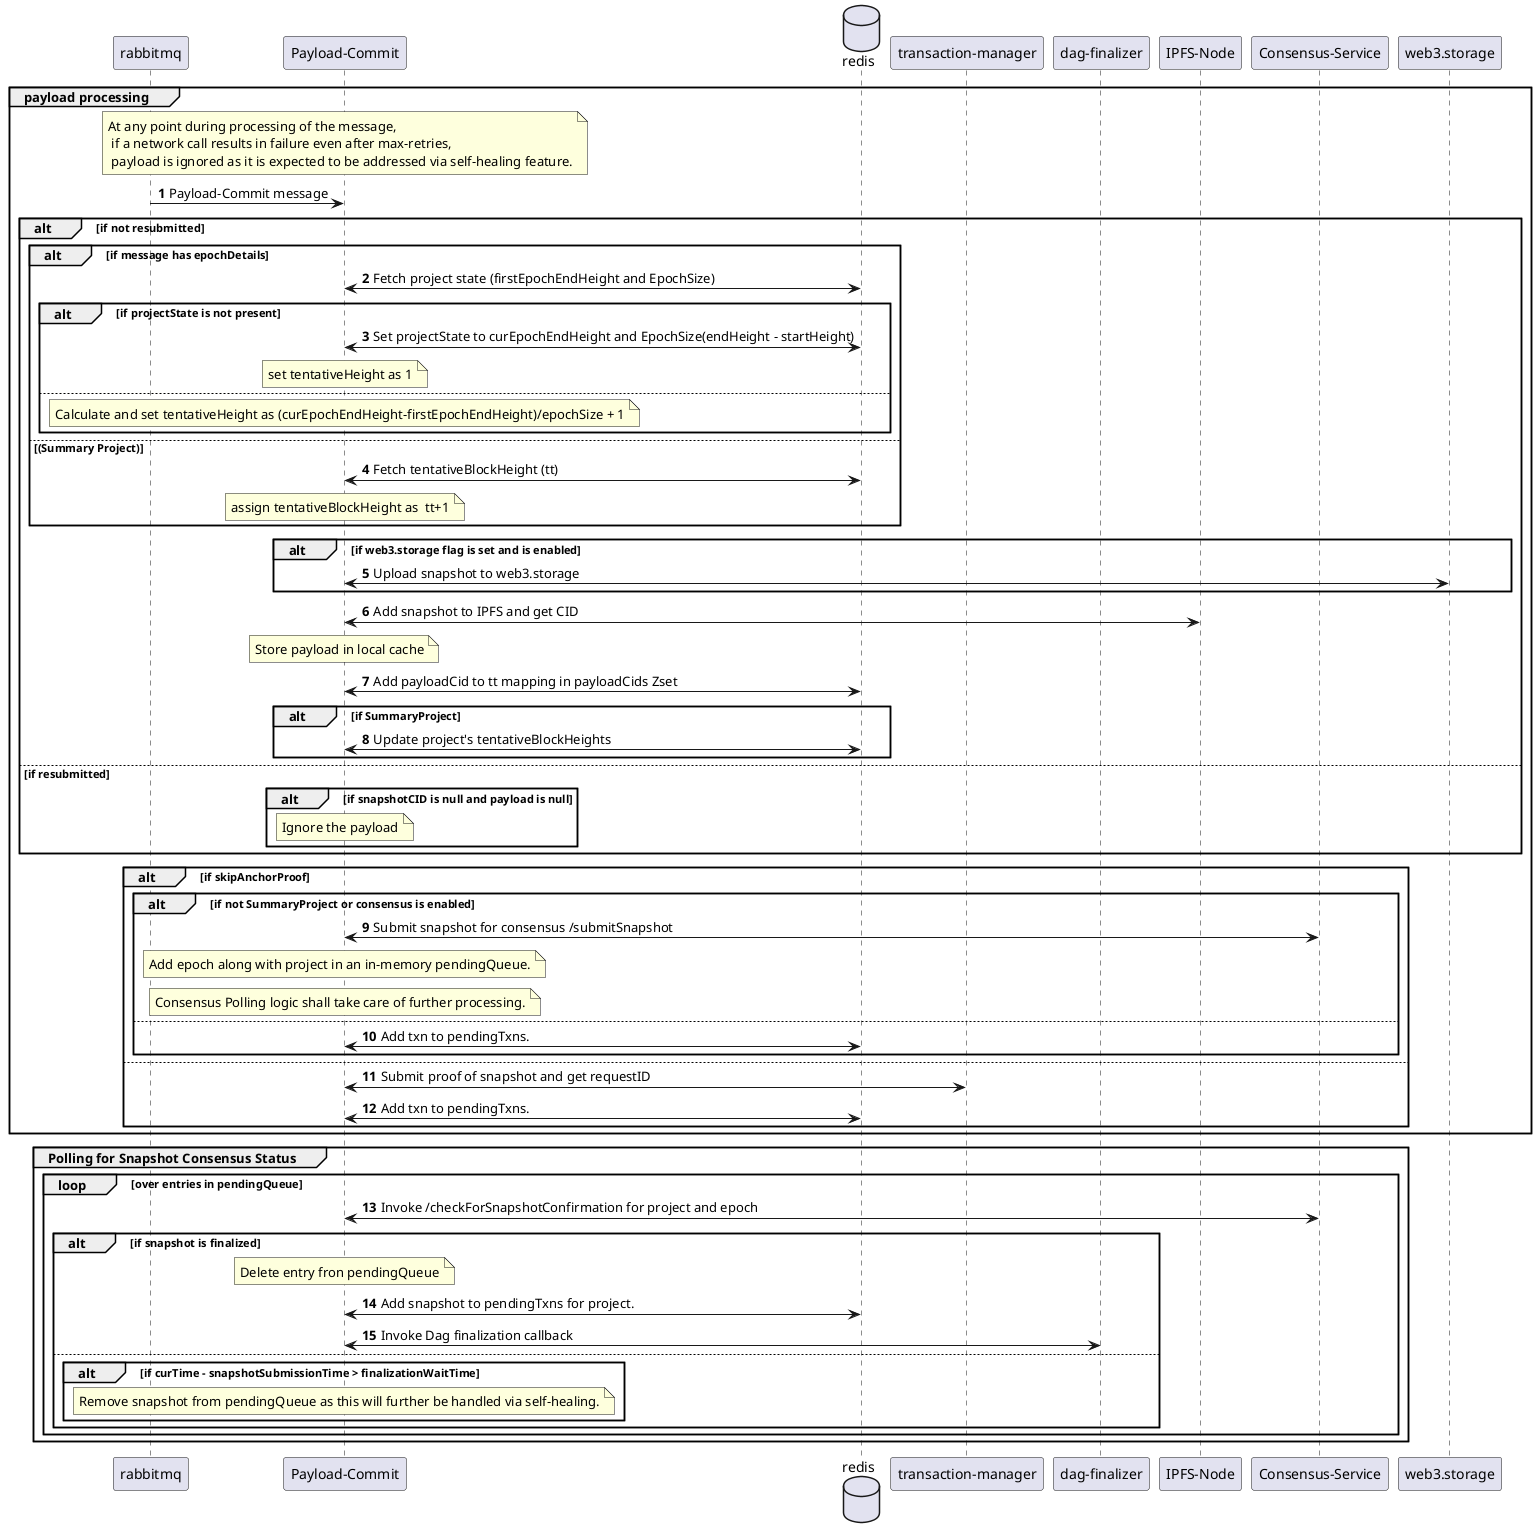 @startuml "Snapshot-Storage-Message-Processing"
autonumber

participant "rabbitmq" as rmq
participant "Payload-Commit" as pc
database redis
participant "transaction-manager" as txMgr
participant "dag-finalizer" as dagf
participant "IPFS-Node" as ipfs
participant "Consensus-Service" as consensus
participant "web3.storage" as w3s

group payload processing
    note over pc: At any point during processing of the message,\n if a network call results in failure even after max-retries,\n payload is ignored as it is expected to be addressed via self-healing feature.

    rmq  -> pc : Payload-Commit message

    alt if not resubmitted
        alt if message has epochDetails
            pc <-> redis: Fetch project state (firstEpochEndHeight and EpochSize)
            alt if projectState is not present
                pc <-> redis: Set projectState to curEpochEndHeight and EpochSize(endHeight - startHeight)
                note over pc: set tentativeHeight as 1
            else
                note over pc: Calculate and set tentativeHeight as (curEpochEndHeight-firstEpochEndHeight)/epochSize + 1
            end
        else (Summary Project)
            pc <-> redis: Fetch tentativeBlockHeight (tt)
            note over pc: assign tentativeBlockHeight as  tt+1
        end

        alt if web3.storage flag is set and is enabled
            pc <-> w3s: Upload snapshot to web3.storage
        end
        pc <-> ipfs: Add snapshot to IPFS and get CID
        note over pc: Store payload in local cache
        pc <-> redis: Add payloadCid to tt mapping in payloadCids Zset
        alt if SummaryProject
            pc <-> redis: Update project's tentativeBlockHeights
        end

    else if resubmitted
        alt if snapshotCID is null and payload is null
            note over pc: Ignore the payload
        end

    end

    alt if skipAnchorProof
        alt if not SummaryProject or consensus is enabled
            pc <-> consensus: Submit snapshot for consensus /submitSnapshot
            note over pc: Add epoch along with project in an in-memory pendingQueue.
            note over pc: Consensus Polling logic shall take care of further processing.
        else
            pc <-> redis: Add txn to pendingTxns.
        end
    else
        pc <-> txMgr : Submit proof of snapshot and get requestID
        pc <-> redis: Add txn to pendingTxns.
    end
end


group Polling for Snapshot Consensus Status

    loop over entries in pendingQueue
        pc <-> consensus: Invoke /checkForSnapshotConfirmation for project and epoch
        alt if snapshot is finalized
            note over pc: Delete entry fron pendingQueue
            pc <-> redis: Add snapshot to pendingTxns for project.
            pc <-> dagf: Invoke Dag finalization callback
        else
            alt if curTime - snapshotSubmissionTime > finalizationWaitTime
                note over pc: Remove snapshot from pendingQueue as this will further be handled via self-healing.
            end
        end
    end

end